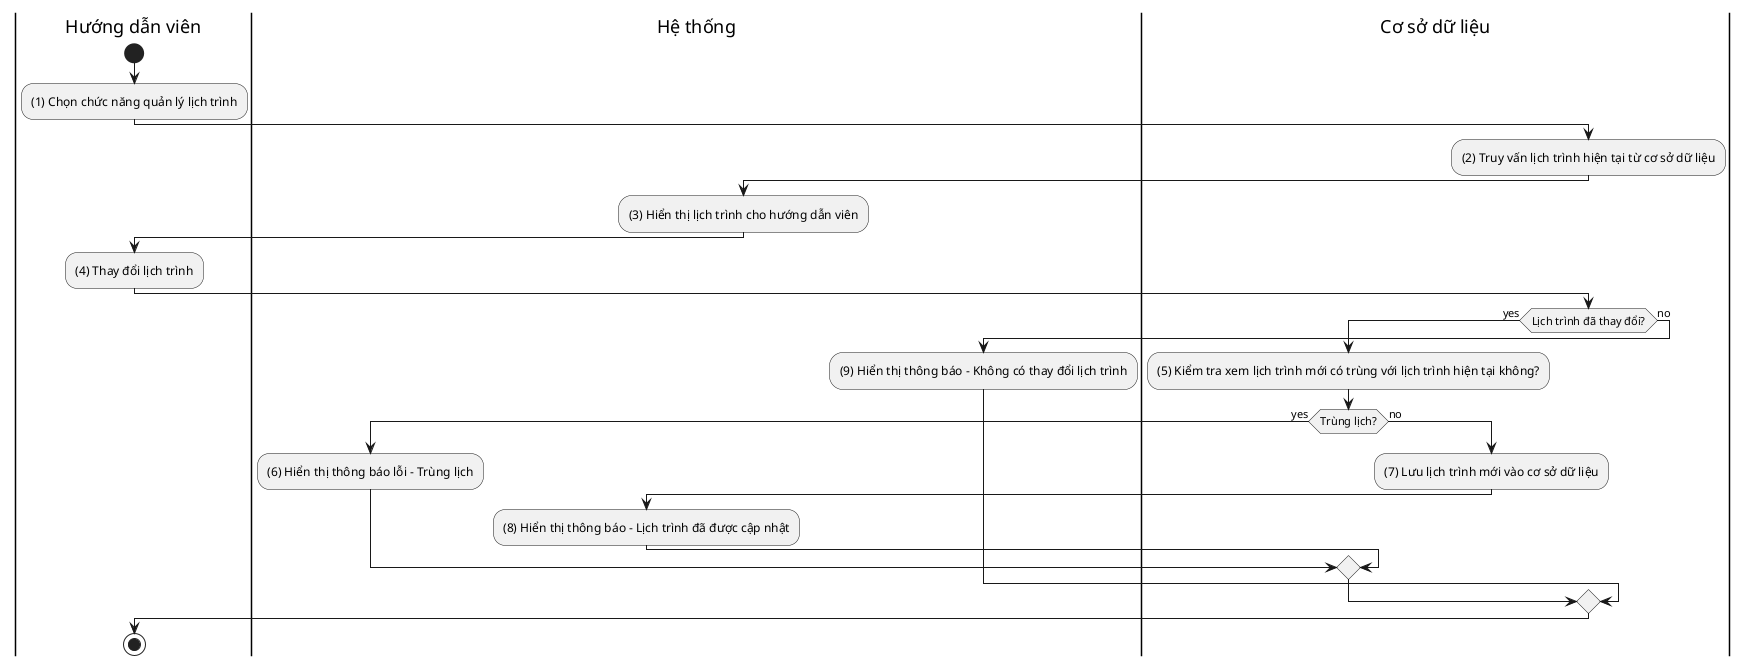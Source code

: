 @startuml manageSchedule_activity_diagram
|Hướng dẫn viên|
start
:(1) Chọn chức năng quản lý lịch trình;
|Hệ thống|
|Cơ sở dữ liệu|
:(2) Truy vấn lịch trình hiện tại từ cơ sở dữ liệu;
|Hệ thống|
:(3) Hiển thị lịch trình cho hướng dẫn viên;
|Hướng dẫn viên|
:(4) Thay đổi lịch trình;
|Hệ thống|
|Cơ sở dữ liệu|
if (Lịch trình đã thay đổi?) then (yes)
    :(5) Kiểm tra xem lịch trình mới có trùng với lịch trình hiện tại không?;
    if (Trùng lịch?) then (yes)
        |Hệ thống|
        :(6) Hiển thị thông báo lỗi - Trùng lịch;
    else (no)
        |Cơ sở dữ liệu|
        :(7) Lưu lịch trình mới vào cơ sở dữ liệu;
        |Hệ thống|
        :(8) Hiển thị thông báo - Lịch trình đã được cập nhật;
    endif
else (no)
    |Hệ thống|
    :(9) Hiển thị thông báo - Không có thay đổi lịch trình;
endif
|Hướng dẫn viên|

stop

@enduml
